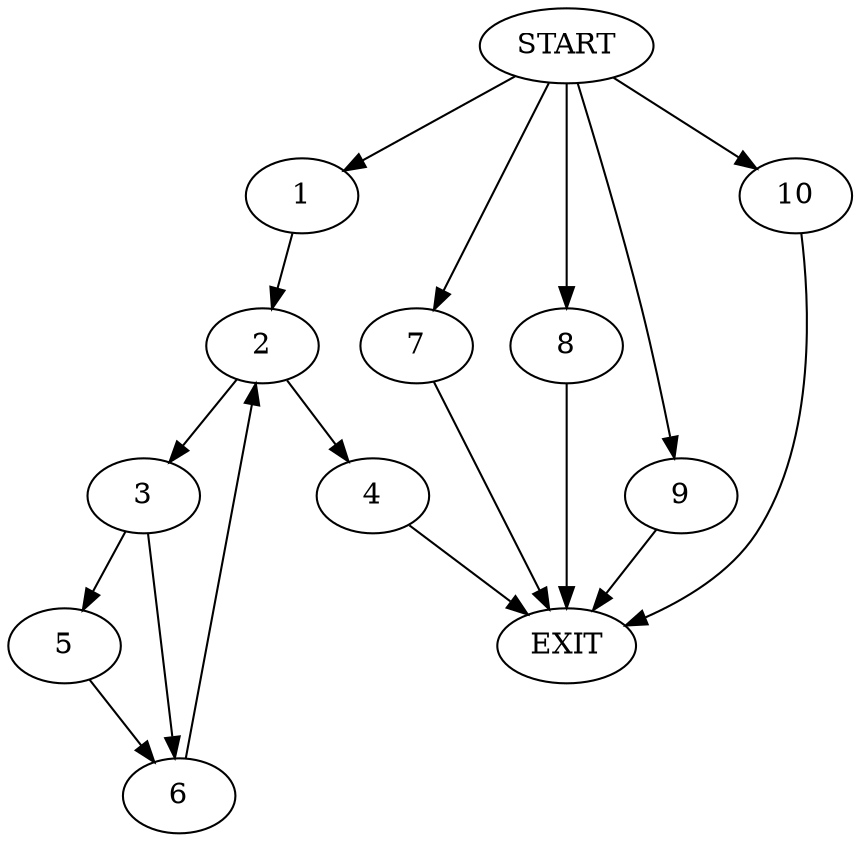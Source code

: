 digraph {
0 [label="START"]
11 [label="EXIT"]
0 -> 1
1 -> 2
2 -> 3
2 -> 4
3 -> 5
3 -> 6
4 -> 11
5 -> 6
6 -> 2
0 -> 7
7 -> 11
0 -> 8
8 -> 11
0 -> 9
9 -> 11
0 -> 10
10 -> 11
}
